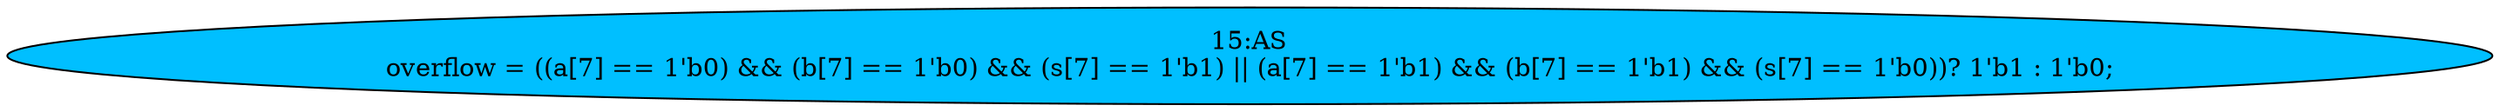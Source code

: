 strict digraph "" {
	node [label="\N"];
	"15:AS"	[ast="<pyverilog.vparser.ast.Assign object at 0x7fdea62d70d0>",
		def_var="['overflow']",
		fillcolor=deepskyblue,
		label="15:AS
overflow = ((a[7] == 1'b0) && (b[7] == 1'b0) && (s[7] == 1'b1) || (a[7] == 1'b1) && (b[7] == 1'b1) && (s[7] == 1'b0))? 1'b1 : \
1'b0;",
		statements="[]",
		style=filled,
		typ=Assign,
		use_var="['a', 'b', 's', 'a', 'b', 's']"];
}
